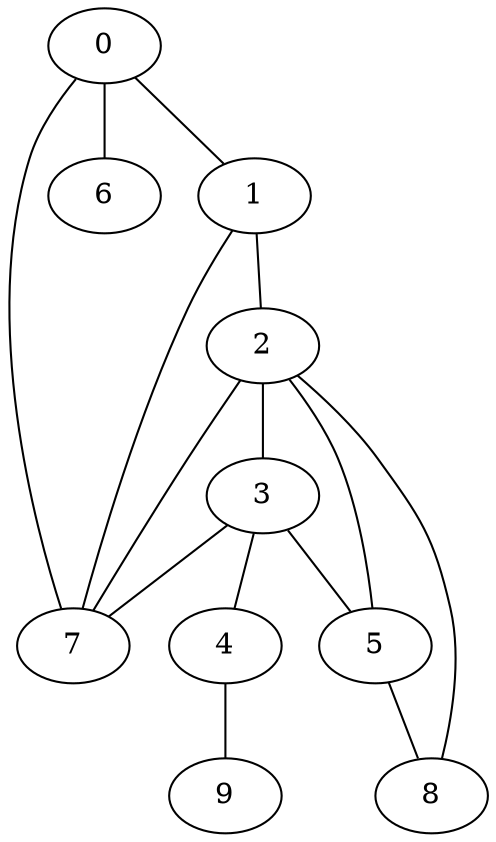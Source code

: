graph A {
 0 -- 1;
 1 -- 2;
 2 -- 3;
 3 -- 4;
 2 -- 5;
 3 -- 5;
 0 -- 6;
 0 -- 7;
 1 -- 7;
 2 -- 7;
 3 -- 7;
 2 -- 8;
 5 -- 8;
 4 -- 9;
}